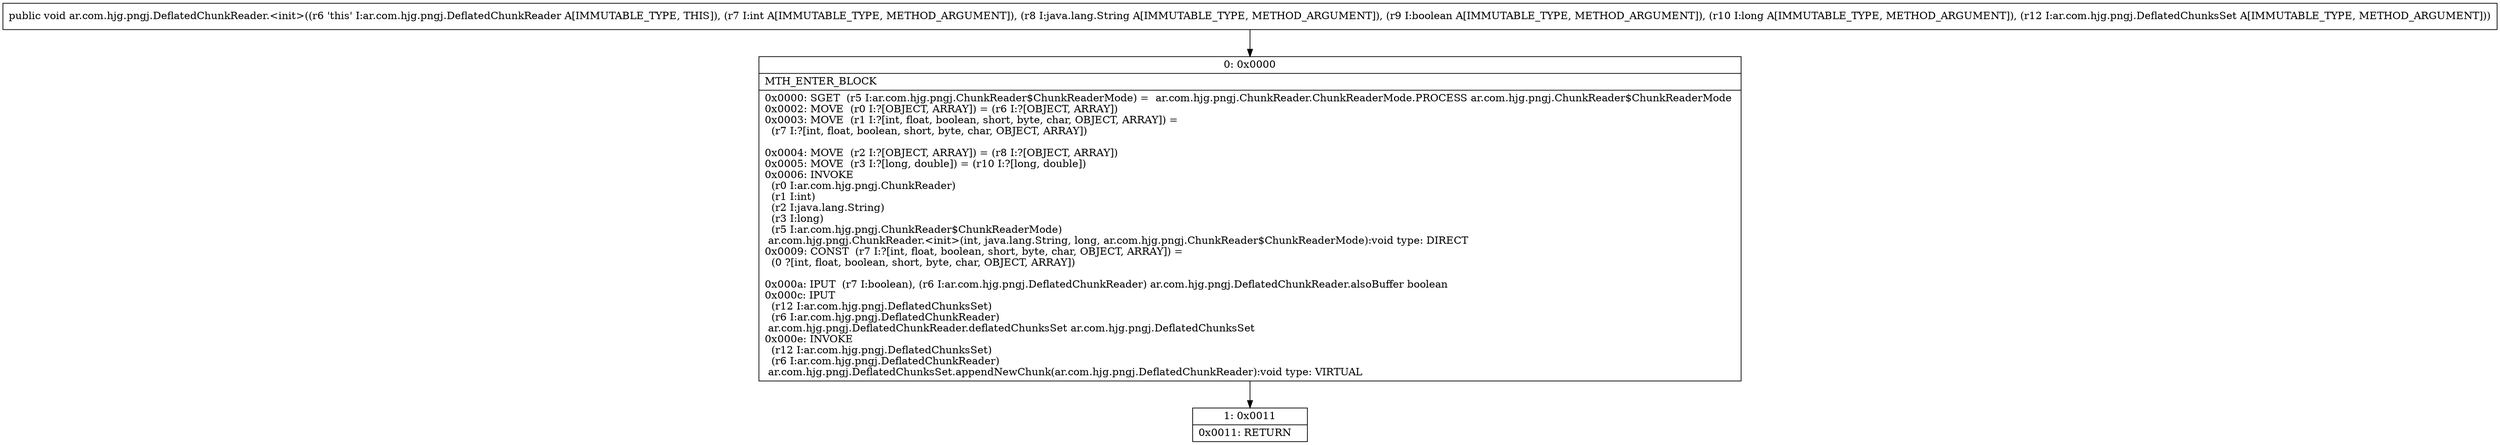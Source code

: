 digraph "CFG forar.com.hjg.pngj.DeflatedChunkReader.\<init\>(ILjava\/lang\/String;ZJLar\/com\/hjg\/pngj\/DeflatedChunksSet;)V" {
Node_0 [shape=record,label="{0\:\ 0x0000|MTH_ENTER_BLOCK\l|0x0000: SGET  (r5 I:ar.com.hjg.pngj.ChunkReader$ChunkReaderMode) =  ar.com.hjg.pngj.ChunkReader.ChunkReaderMode.PROCESS ar.com.hjg.pngj.ChunkReader$ChunkReaderMode \l0x0002: MOVE  (r0 I:?[OBJECT, ARRAY]) = (r6 I:?[OBJECT, ARRAY]) \l0x0003: MOVE  (r1 I:?[int, float, boolean, short, byte, char, OBJECT, ARRAY]) = \l  (r7 I:?[int, float, boolean, short, byte, char, OBJECT, ARRAY])\l \l0x0004: MOVE  (r2 I:?[OBJECT, ARRAY]) = (r8 I:?[OBJECT, ARRAY]) \l0x0005: MOVE  (r3 I:?[long, double]) = (r10 I:?[long, double]) \l0x0006: INVOKE  \l  (r0 I:ar.com.hjg.pngj.ChunkReader)\l  (r1 I:int)\l  (r2 I:java.lang.String)\l  (r3 I:long)\l  (r5 I:ar.com.hjg.pngj.ChunkReader$ChunkReaderMode)\l ar.com.hjg.pngj.ChunkReader.\<init\>(int, java.lang.String, long, ar.com.hjg.pngj.ChunkReader$ChunkReaderMode):void type: DIRECT \l0x0009: CONST  (r7 I:?[int, float, boolean, short, byte, char, OBJECT, ARRAY]) = \l  (0 ?[int, float, boolean, short, byte, char, OBJECT, ARRAY])\l \l0x000a: IPUT  (r7 I:boolean), (r6 I:ar.com.hjg.pngj.DeflatedChunkReader) ar.com.hjg.pngj.DeflatedChunkReader.alsoBuffer boolean \l0x000c: IPUT  \l  (r12 I:ar.com.hjg.pngj.DeflatedChunksSet)\l  (r6 I:ar.com.hjg.pngj.DeflatedChunkReader)\l ar.com.hjg.pngj.DeflatedChunkReader.deflatedChunksSet ar.com.hjg.pngj.DeflatedChunksSet \l0x000e: INVOKE  \l  (r12 I:ar.com.hjg.pngj.DeflatedChunksSet)\l  (r6 I:ar.com.hjg.pngj.DeflatedChunkReader)\l ar.com.hjg.pngj.DeflatedChunksSet.appendNewChunk(ar.com.hjg.pngj.DeflatedChunkReader):void type: VIRTUAL \l}"];
Node_1 [shape=record,label="{1\:\ 0x0011|0x0011: RETURN   \l}"];
MethodNode[shape=record,label="{public void ar.com.hjg.pngj.DeflatedChunkReader.\<init\>((r6 'this' I:ar.com.hjg.pngj.DeflatedChunkReader A[IMMUTABLE_TYPE, THIS]), (r7 I:int A[IMMUTABLE_TYPE, METHOD_ARGUMENT]), (r8 I:java.lang.String A[IMMUTABLE_TYPE, METHOD_ARGUMENT]), (r9 I:boolean A[IMMUTABLE_TYPE, METHOD_ARGUMENT]), (r10 I:long A[IMMUTABLE_TYPE, METHOD_ARGUMENT]), (r12 I:ar.com.hjg.pngj.DeflatedChunksSet A[IMMUTABLE_TYPE, METHOD_ARGUMENT])) }"];
MethodNode -> Node_0;
Node_0 -> Node_1;
}

